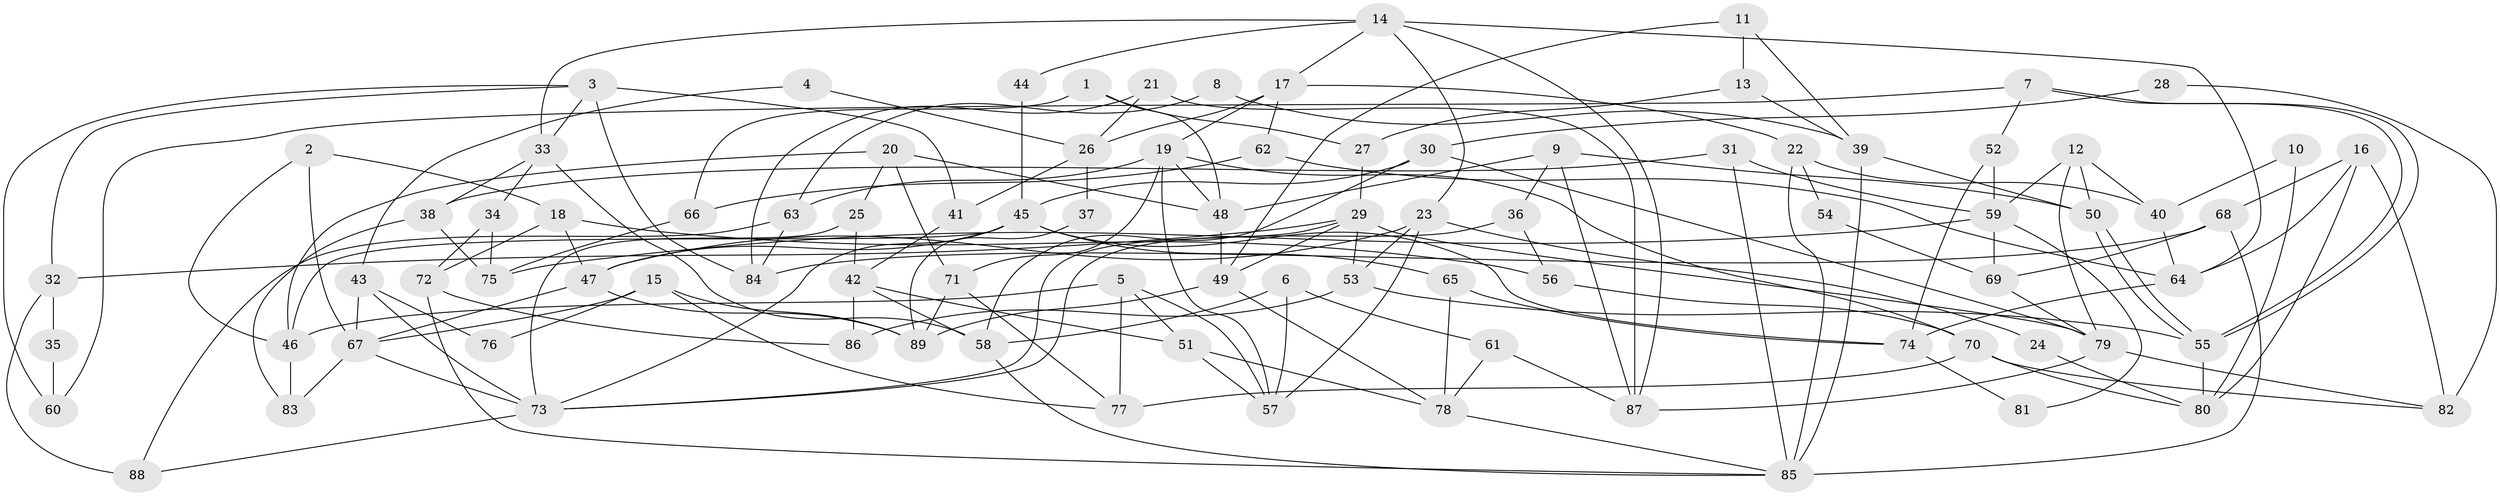 // Generated by graph-tools (version 1.1) at 2025/26/03/09/25 03:26:15]
// undirected, 89 vertices, 178 edges
graph export_dot {
graph [start="1"]
  node [color=gray90,style=filled];
  1;
  2;
  3;
  4;
  5;
  6;
  7;
  8;
  9;
  10;
  11;
  12;
  13;
  14;
  15;
  16;
  17;
  18;
  19;
  20;
  21;
  22;
  23;
  24;
  25;
  26;
  27;
  28;
  29;
  30;
  31;
  32;
  33;
  34;
  35;
  36;
  37;
  38;
  39;
  40;
  41;
  42;
  43;
  44;
  45;
  46;
  47;
  48;
  49;
  50;
  51;
  52;
  53;
  54;
  55;
  56;
  57;
  58;
  59;
  60;
  61;
  62;
  63;
  64;
  65;
  66;
  67;
  68;
  69;
  70;
  71;
  72;
  73;
  74;
  75;
  76;
  77;
  78;
  79;
  80;
  81;
  82;
  83;
  84;
  85;
  86;
  87;
  88;
  89;
  1 -- 66;
  1 -- 48;
  1 -- 27;
  2 -- 67;
  2 -- 46;
  2 -- 18;
  3 -- 41;
  3 -- 33;
  3 -- 32;
  3 -- 60;
  3 -- 84;
  4 -- 43;
  4 -- 26;
  5 -- 46;
  5 -- 57;
  5 -- 51;
  5 -- 77;
  6 -- 58;
  6 -- 57;
  6 -- 61;
  7 -- 52;
  7 -- 55;
  7 -- 55;
  7 -- 60;
  8 -- 63;
  8 -- 39;
  9 -- 50;
  9 -- 48;
  9 -- 36;
  9 -- 87;
  10 -- 80;
  10 -- 40;
  11 -- 49;
  11 -- 13;
  11 -- 39;
  12 -- 50;
  12 -- 40;
  12 -- 59;
  12 -- 79;
  13 -- 27;
  13 -- 39;
  14 -- 33;
  14 -- 87;
  14 -- 17;
  14 -- 23;
  14 -- 44;
  14 -- 64;
  15 -- 77;
  15 -- 89;
  15 -- 67;
  15 -- 76;
  16 -- 80;
  16 -- 68;
  16 -- 64;
  16 -- 82;
  17 -- 19;
  17 -- 22;
  17 -- 26;
  17 -- 62;
  18 -- 47;
  18 -- 56;
  18 -- 72;
  19 -- 70;
  19 -- 57;
  19 -- 48;
  19 -- 63;
  19 -- 71;
  20 -- 71;
  20 -- 48;
  20 -- 25;
  20 -- 46;
  21 -- 87;
  21 -- 84;
  21 -- 26;
  22 -- 85;
  22 -- 40;
  22 -- 54;
  23 -- 47;
  23 -- 24;
  23 -- 53;
  23 -- 57;
  24 -- 80;
  25 -- 73;
  25 -- 42;
  26 -- 37;
  26 -- 41;
  27 -- 29;
  28 -- 82;
  28 -- 30;
  29 -- 32;
  29 -- 53;
  29 -- 49;
  29 -- 73;
  29 -- 79;
  30 -- 79;
  30 -- 45;
  30 -- 58;
  31 -- 59;
  31 -- 85;
  31 -- 38;
  32 -- 88;
  32 -- 35;
  33 -- 38;
  33 -- 58;
  33 -- 34;
  34 -- 72;
  34 -- 75;
  35 -- 60;
  36 -- 73;
  36 -- 56;
  37 -- 89;
  38 -- 83;
  38 -- 75;
  39 -- 85;
  39 -- 50;
  40 -- 64;
  41 -- 42;
  42 -- 58;
  42 -- 51;
  42 -- 86;
  43 -- 67;
  43 -- 73;
  43 -- 76;
  44 -- 45;
  45 -- 74;
  45 -- 73;
  45 -- 46;
  45 -- 47;
  45 -- 65;
  46 -- 83;
  47 -- 89;
  47 -- 67;
  48 -- 49;
  49 -- 78;
  49 -- 89;
  50 -- 55;
  50 -- 55;
  51 -- 57;
  51 -- 78;
  52 -- 74;
  52 -- 59;
  53 -- 55;
  53 -- 86;
  54 -- 69;
  55 -- 80;
  56 -- 70;
  58 -- 85;
  59 -- 75;
  59 -- 69;
  59 -- 81;
  61 -- 87;
  61 -- 78;
  62 -- 64;
  62 -- 66;
  63 -- 84;
  63 -- 88;
  64 -- 74;
  65 -- 78;
  65 -- 74;
  66 -- 75;
  67 -- 73;
  67 -- 83;
  68 -- 69;
  68 -- 85;
  68 -- 84;
  69 -- 79;
  70 -- 82;
  70 -- 77;
  70 -- 80;
  71 -- 77;
  71 -- 89;
  72 -- 86;
  72 -- 85;
  73 -- 88;
  74 -- 81;
  78 -- 85;
  79 -- 82;
  79 -- 87;
}
